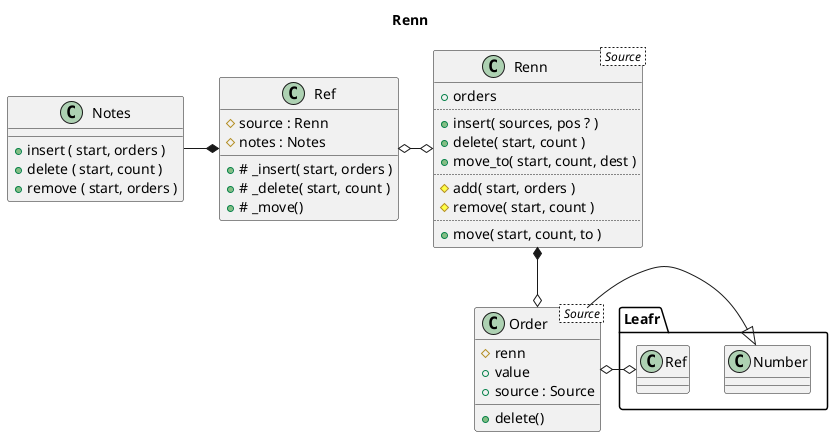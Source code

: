 @startuml

skinparam DefaultFontName "arial"

title Renn

class Renn < Source > {
	+ orders
	..
	+ insert( sources, pos ? )
	+ delete( start, count )
	+ move_to( start, count, dest )
	..
	# add( start, orders )
	# remove( start, count )
	..
	+ move( start, count, to )
}

class Order < Source > {
	# renn
	+ value
	+ source : Source
	+ delete()
}

class Ref {
	# source : Renn
	# notes : Notes
	+# _insert( start, orders )
	+# _delete( start, count )
	+# _move()
}

class Notes {
	+ insert ( start, orders )
	+ delete ( start, count )
	+ remove ( start, orders )
}

Renn *--o Order
Ref o-o Renn

Order -|> Leafr.Number
Leafr.Ref o-o Order

Notes -* Ref

@enduml
